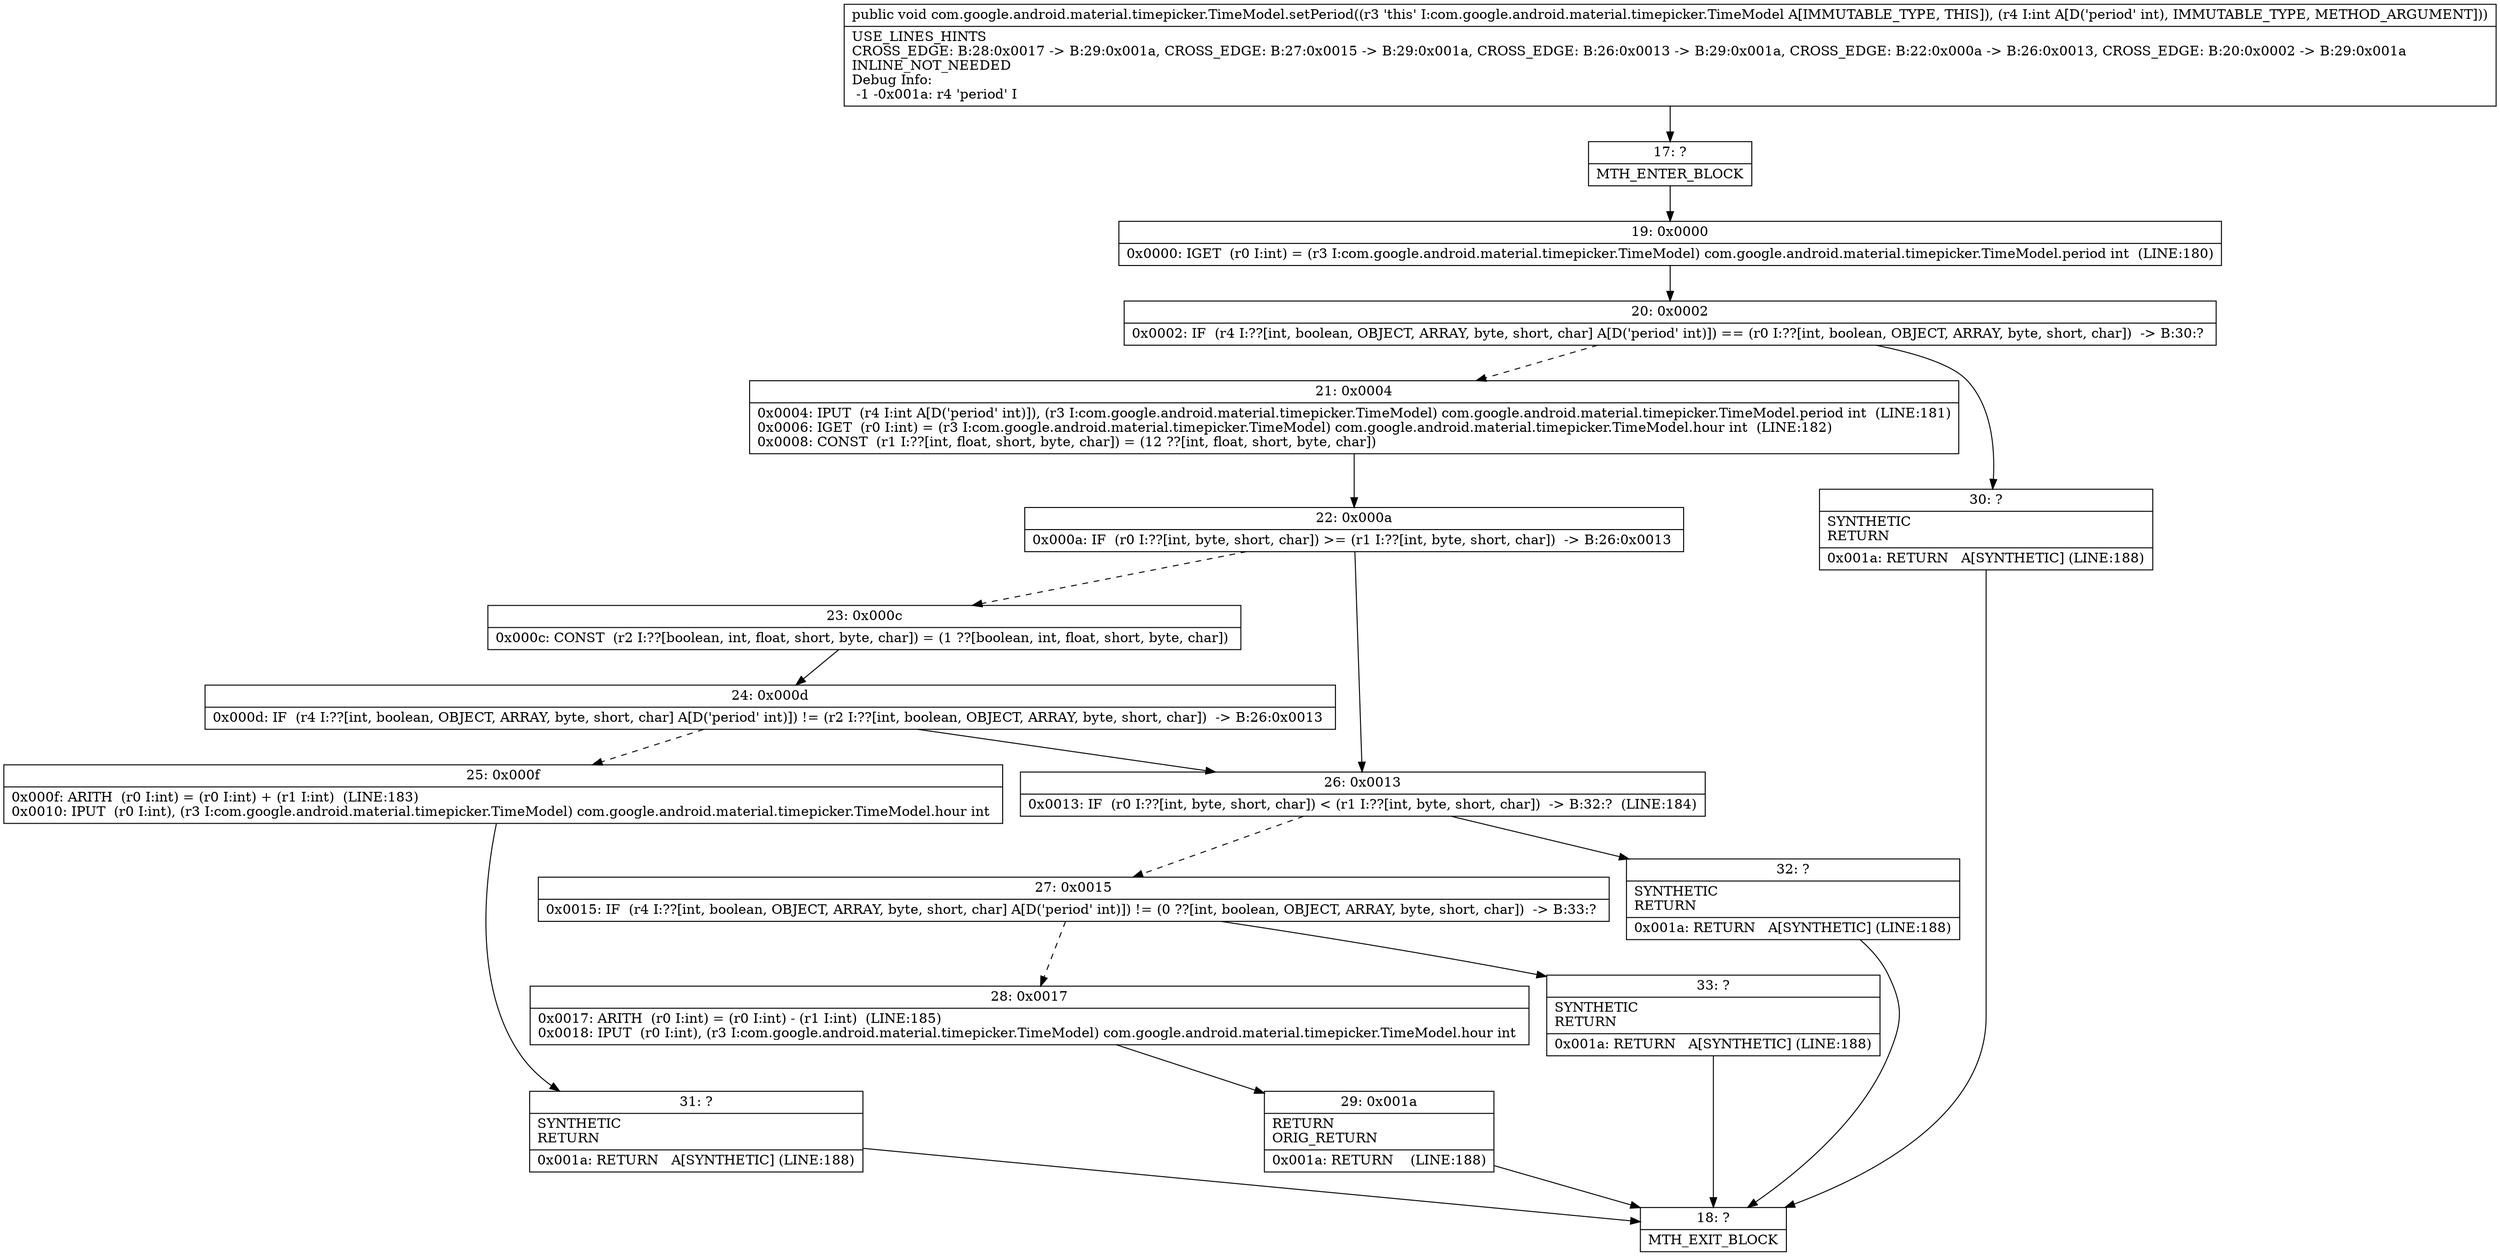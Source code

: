 digraph "CFG forcom.google.android.material.timepicker.TimeModel.setPeriod(I)V" {
Node_17 [shape=record,label="{17\:\ ?|MTH_ENTER_BLOCK\l}"];
Node_19 [shape=record,label="{19\:\ 0x0000|0x0000: IGET  (r0 I:int) = (r3 I:com.google.android.material.timepicker.TimeModel) com.google.android.material.timepicker.TimeModel.period int  (LINE:180)\l}"];
Node_20 [shape=record,label="{20\:\ 0x0002|0x0002: IF  (r4 I:??[int, boolean, OBJECT, ARRAY, byte, short, char] A[D('period' int)]) == (r0 I:??[int, boolean, OBJECT, ARRAY, byte, short, char])  \-\> B:30:? \l}"];
Node_21 [shape=record,label="{21\:\ 0x0004|0x0004: IPUT  (r4 I:int A[D('period' int)]), (r3 I:com.google.android.material.timepicker.TimeModel) com.google.android.material.timepicker.TimeModel.period int  (LINE:181)\l0x0006: IGET  (r0 I:int) = (r3 I:com.google.android.material.timepicker.TimeModel) com.google.android.material.timepicker.TimeModel.hour int  (LINE:182)\l0x0008: CONST  (r1 I:??[int, float, short, byte, char]) = (12 ??[int, float, short, byte, char]) \l}"];
Node_22 [shape=record,label="{22\:\ 0x000a|0x000a: IF  (r0 I:??[int, byte, short, char]) \>= (r1 I:??[int, byte, short, char])  \-\> B:26:0x0013 \l}"];
Node_23 [shape=record,label="{23\:\ 0x000c|0x000c: CONST  (r2 I:??[boolean, int, float, short, byte, char]) = (1 ??[boolean, int, float, short, byte, char]) \l}"];
Node_24 [shape=record,label="{24\:\ 0x000d|0x000d: IF  (r4 I:??[int, boolean, OBJECT, ARRAY, byte, short, char] A[D('period' int)]) != (r2 I:??[int, boolean, OBJECT, ARRAY, byte, short, char])  \-\> B:26:0x0013 \l}"];
Node_25 [shape=record,label="{25\:\ 0x000f|0x000f: ARITH  (r0 I:int) = (r0 I:int) + (r1 I:int)  (LINE:183)\l0x0010: IPUT  (r0 I:int), (r3 I:com.google.android.material.timepicker.TimeModel) com.google.android.material.timepicker.TimeModel.hour int \l}"];
Node_31 [shape=record,label="{31\:\ ?|SYNTHETIC\lRETURN\l|0x001a: RETURN   A[SYNTHETIC] (LINE:188)\l}"];
Node_18 [shape=record,label="{18\:\ ?|MTH_EXIT_BLOCK\l}"];
Node_26 [shape=record,label="{26\:\ 0x0013|0x0013: IF  (r0 I:??[int, byte, short, char]) \< (r1 I:??[int, byte, short, char])  \-\> B:32:?  (LINE:184)\l}"];
Node_27 [shape=record,label="{27\:\ 0x0015|0x0015: IF  (r4 I:??[int, boolean, OBJECT, ARRAY, byte, short, char] A[D('period' int)]) != (0 ??[int, boolean, OBJECT, ARRAY, byte, short, char])  \-\> B:33:? \l}"];
Node_28 [shape=record,label="{28\:\ 0x0017|0x0017: ARITH  (r0 I:int) = (r0 I:int) \- (r1 I:int)  (LINE:185)\l0x0018: IPUT  (r0 I:int), (r3 I:com.google.android.material.timepicker.TimeModel) com.google.android.material.timepicker.TimeModel.hour int \l}"];
Node_29 [shape=record,label="{29\:\ 0x001a|RETURN\lORIG_RETURN\l|0x001a: RETURN    (LINE:188)\l}"];
Node_33 [shape=record,label="{33\:\ ?|SYNTHETIC\lRETURN\l|0x001a: RETURN   A[SYNTHETIC] (LINE:188)\l}"];
Node_32 [shape=record,label="{32\:\ ?|SYNTHETIC\lRETURN\l|0x001a: RETURN   A[SYNTHETIC] (LINE:188)\l}"];
Node_30 [shape=record,label="{30\:\ ?|SYNTHETIC\lRETURN\l|0x001a: RETURN   A[SYNTHETIC] (LINE:188)\l}"];
MethodNode[shape=record,label="{public void com.google.android.material.timepicker.TimeModel.setPeriod((r3 'this' I:com.google.android.material.timepicker.TimeModel A[IMMUTABLE_TYPE, THIS]), (r4 I:int A[D('period' int), IMMUTABLE_TYPE, METHOD_ARGUMENT]))  | USE_LINES_HINTS\lCROSS_EDGE: B:28:0x0017 \-\> B:29:0x001a, CROSS_EDGE: B:27:0x0015 \-\> B:29:0x001a, CROSS_EDGE: B:26:0x0013 \-\> B:29:0x001a, CROSS_EDGE: B:22:0x000a \-\> B:26:0x0013, CROSS_EDGE: B:20:0x0002 \-\> B:29:0x001a\lINLINE_NOT_NEEDED\lDebug Info:\l  \-1 \-0x001a: r4 'period' I\l}"];
MethodNode -> Node_17;Node_17 -> Node_19;
Node_19 -> Node_20;
Node_20 -> Node_21[style=dashed];
Node_20 -> Node_30;
Node_21 -> Node_22;
Node_22 -> Node_23[style=dashed];
Node_22 -> Node_26;
Node_23 -> Node_24;
Node_24 -> Node_25[style=dashed];
Node_24 -> Node_26;
Node_25 -> Node_31;
Node_31 -> Node_18;
Node_26 -> Node_27[style=dashed];
Node_26 -> Node_32;
Node_27 -> Node_28[style=dashed];
Node_27 -> Node_33;
Node_28 -> Node_29;
Node_29 -> Node_18;
Node_33 -> Node_18;
Node_32 -> Node_18;
Node_30 -> Node_18;
}

